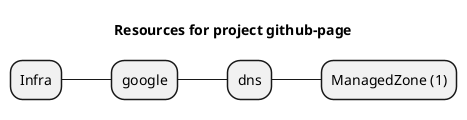 @startmindmap
title Resources for project github-page
skinparam monochrome true
+ Infra
++ google
+++ dns
++++ ManagedZone (1)
@endmindmap